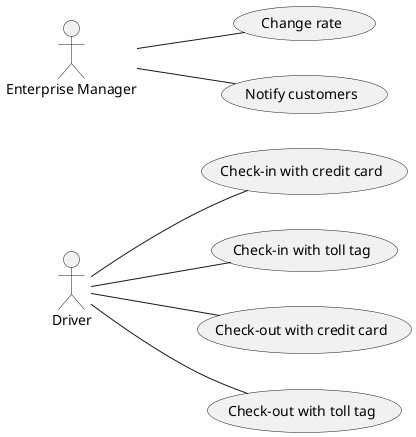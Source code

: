 @startuml usecase
left to right direction
Actor Driver
Actor "Enterprise Manager" as EM
usecase "Check-in with credit card" as uc1
usecase "Check-in with toll tag" as uc2
usecase "Check-out with credit card" as uc3
usecase "Check-out with toll tag" as uc4
usecase "Change rate" as uc5
usecase "Notify customers" as uc6

Driver -- uc1
Driver -- uc2
Driver -- uc3
Driver -- uc4
EM -- uc5
EM -- uc6
@enduml 